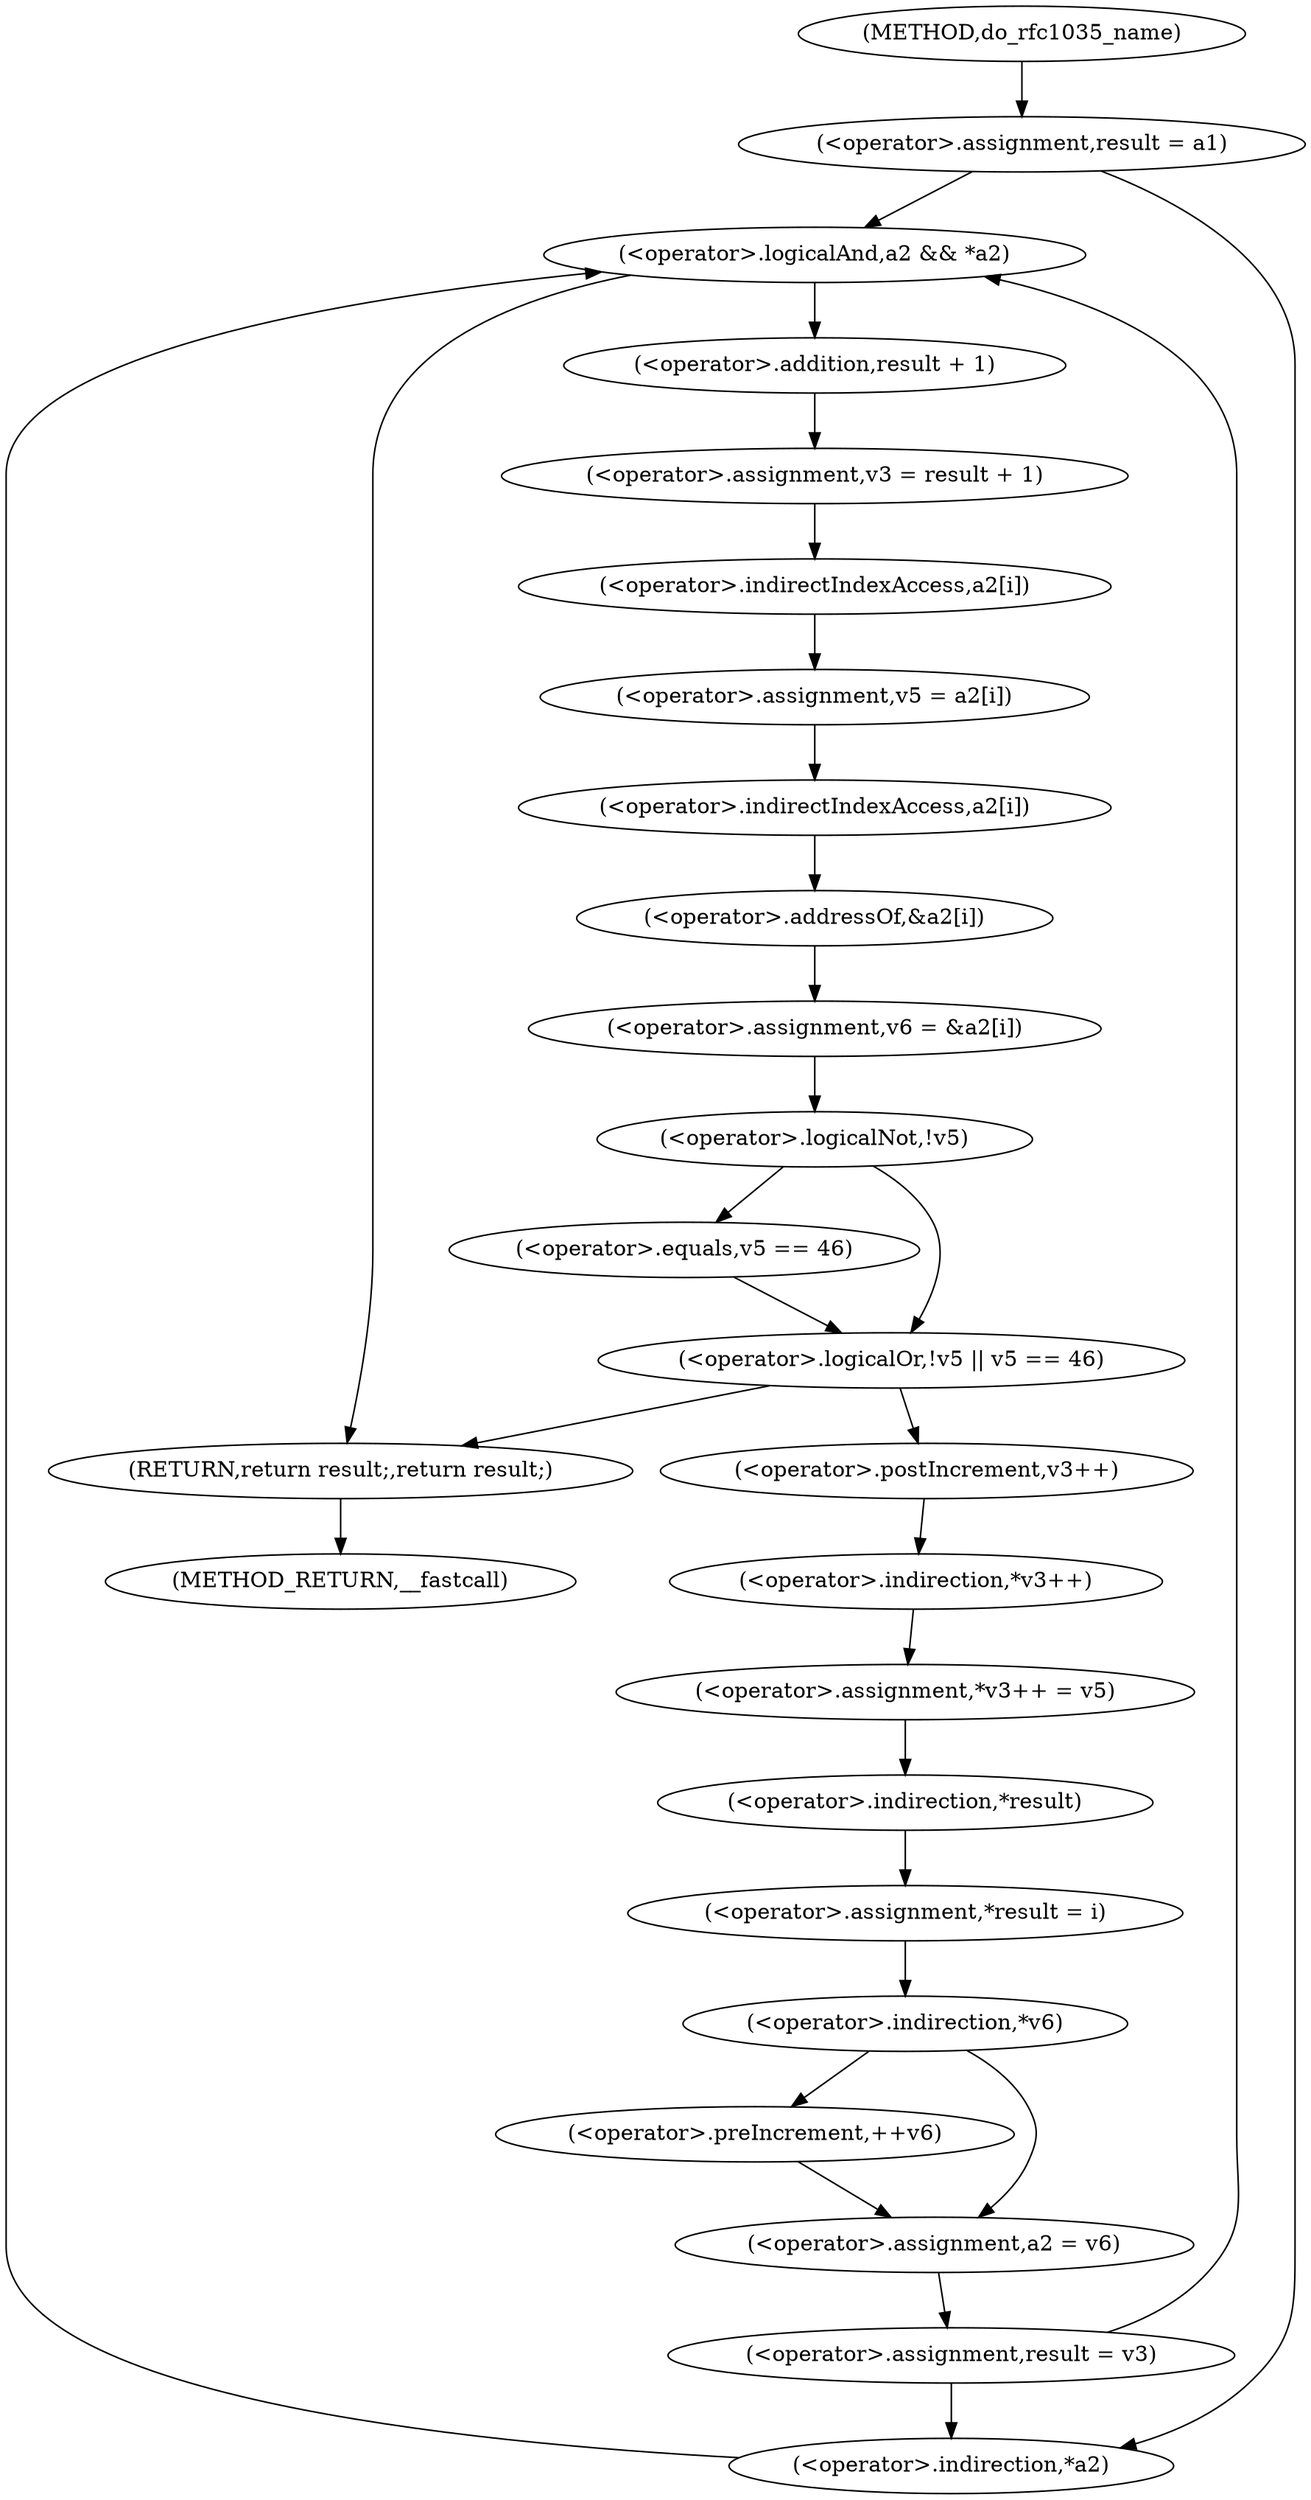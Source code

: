 digraph do_rfc1035_name {  
"1000115" [label = "(<operator>.assignment,result = a1)" ]
"1000119" [label = "(<operator>.logicalAnd,a2 && *a2)" ]
"1000121" [label = "(<operator>.indirection,*a2)" ]
"1000124" [label = "(<operator>.assignment,v3 = result + 1)" ]
"1000126" [label = "(<operator>.addition,result + 1)" ]
"1000131" [label = "(<operator>.assignment,v5 = a2[i])" ]
"1000133" [label = "(<operator>.indirectIndexAccess,a2[i])" ]
"1000136" [label = "(<operator>.assignment,v6 = &a2[i])" ]
"1000138" [label = "(<operator>.addressOf,&a2[i])" ]
"1000139" [label = "(<operator>.indirectIndexAccess,a2[i])" ]
"1000143" [label = "(<operator>.logicalOr,!v5 || v5 == 46)" ]
"1000144" [label = "(<operator>.logicalNot,!v5)" ]
"1000146" [label = "(<operator>.equals,v5 == 46)" ]
"1000150" [label = "(<operator>.assignment,*v3++ = v5)" ]
"1000151" [label = "(<operator>.indirection,*v3++)" ]
"1000152" [label = "(<operator>.postIncrement,v3++)" ]
"1000155" [label = "(<operator>.assignment,*result = i)" ]
"1000156" [label = "(<operator>.indirection,*result)" ]
"1000160" [label = "(<operator>.indirection,*v6)" ]
"1000162" [label = "(<operator>.preIncrement,++v6)" ]
"1000164" [label = "(<operator>.assignment,a2 = v6)" ]
"1000167" [label = "(<operator>.assignment,result = v3)" ]
"1000170" [label = "(RETURN,return result;,return result;)" ]
"1000106" [label = "(METHOD,do_rfc1035_name)" ]
"1000172" [label = "(METHOD_RETURN,__fastcall)" ]
  "1000115" -> "1000119" 
  "1000115" -> "1000121" 
  "1000119" -> "1000126" 
  "1000119" -> "1000170" 
  "1000121" -> "1000119" 
  "1000124" -> "1000133" 
  "1000126" -> "1000124" 
  "1000131" -> "1000139" 
  "1000133" -> "1000131" 
  "1000136" -> "1000144" 
  "1000138" -> "1000136" 
  "1000139" -> "1000138" 
  "1000143" -> "1000170" 
  "1000143" -> "1000152" 
  "1000144" -> "1000143" 
  "1000144" -> "1000146" 
  "1000146" -> "1000143" 
  "1000150" -> "1000156" 
  "1000151" -> "1000150" 
  "1000152" -> "1000151" 
  "1000155" -> "1000160" 
  "1000156" -> "1000155" 
  "1000160" -> "1000162" 
  "1000160" -> "1000164" 
  "1000162" -> "1000164" 
  "1000164" -> "1000167" 
  "1000167" -> "1000119" 
  "1000167" -> "1000121" 
  "1000170" -> "1000172" 
  "1000106" -> "1000115" 
}
